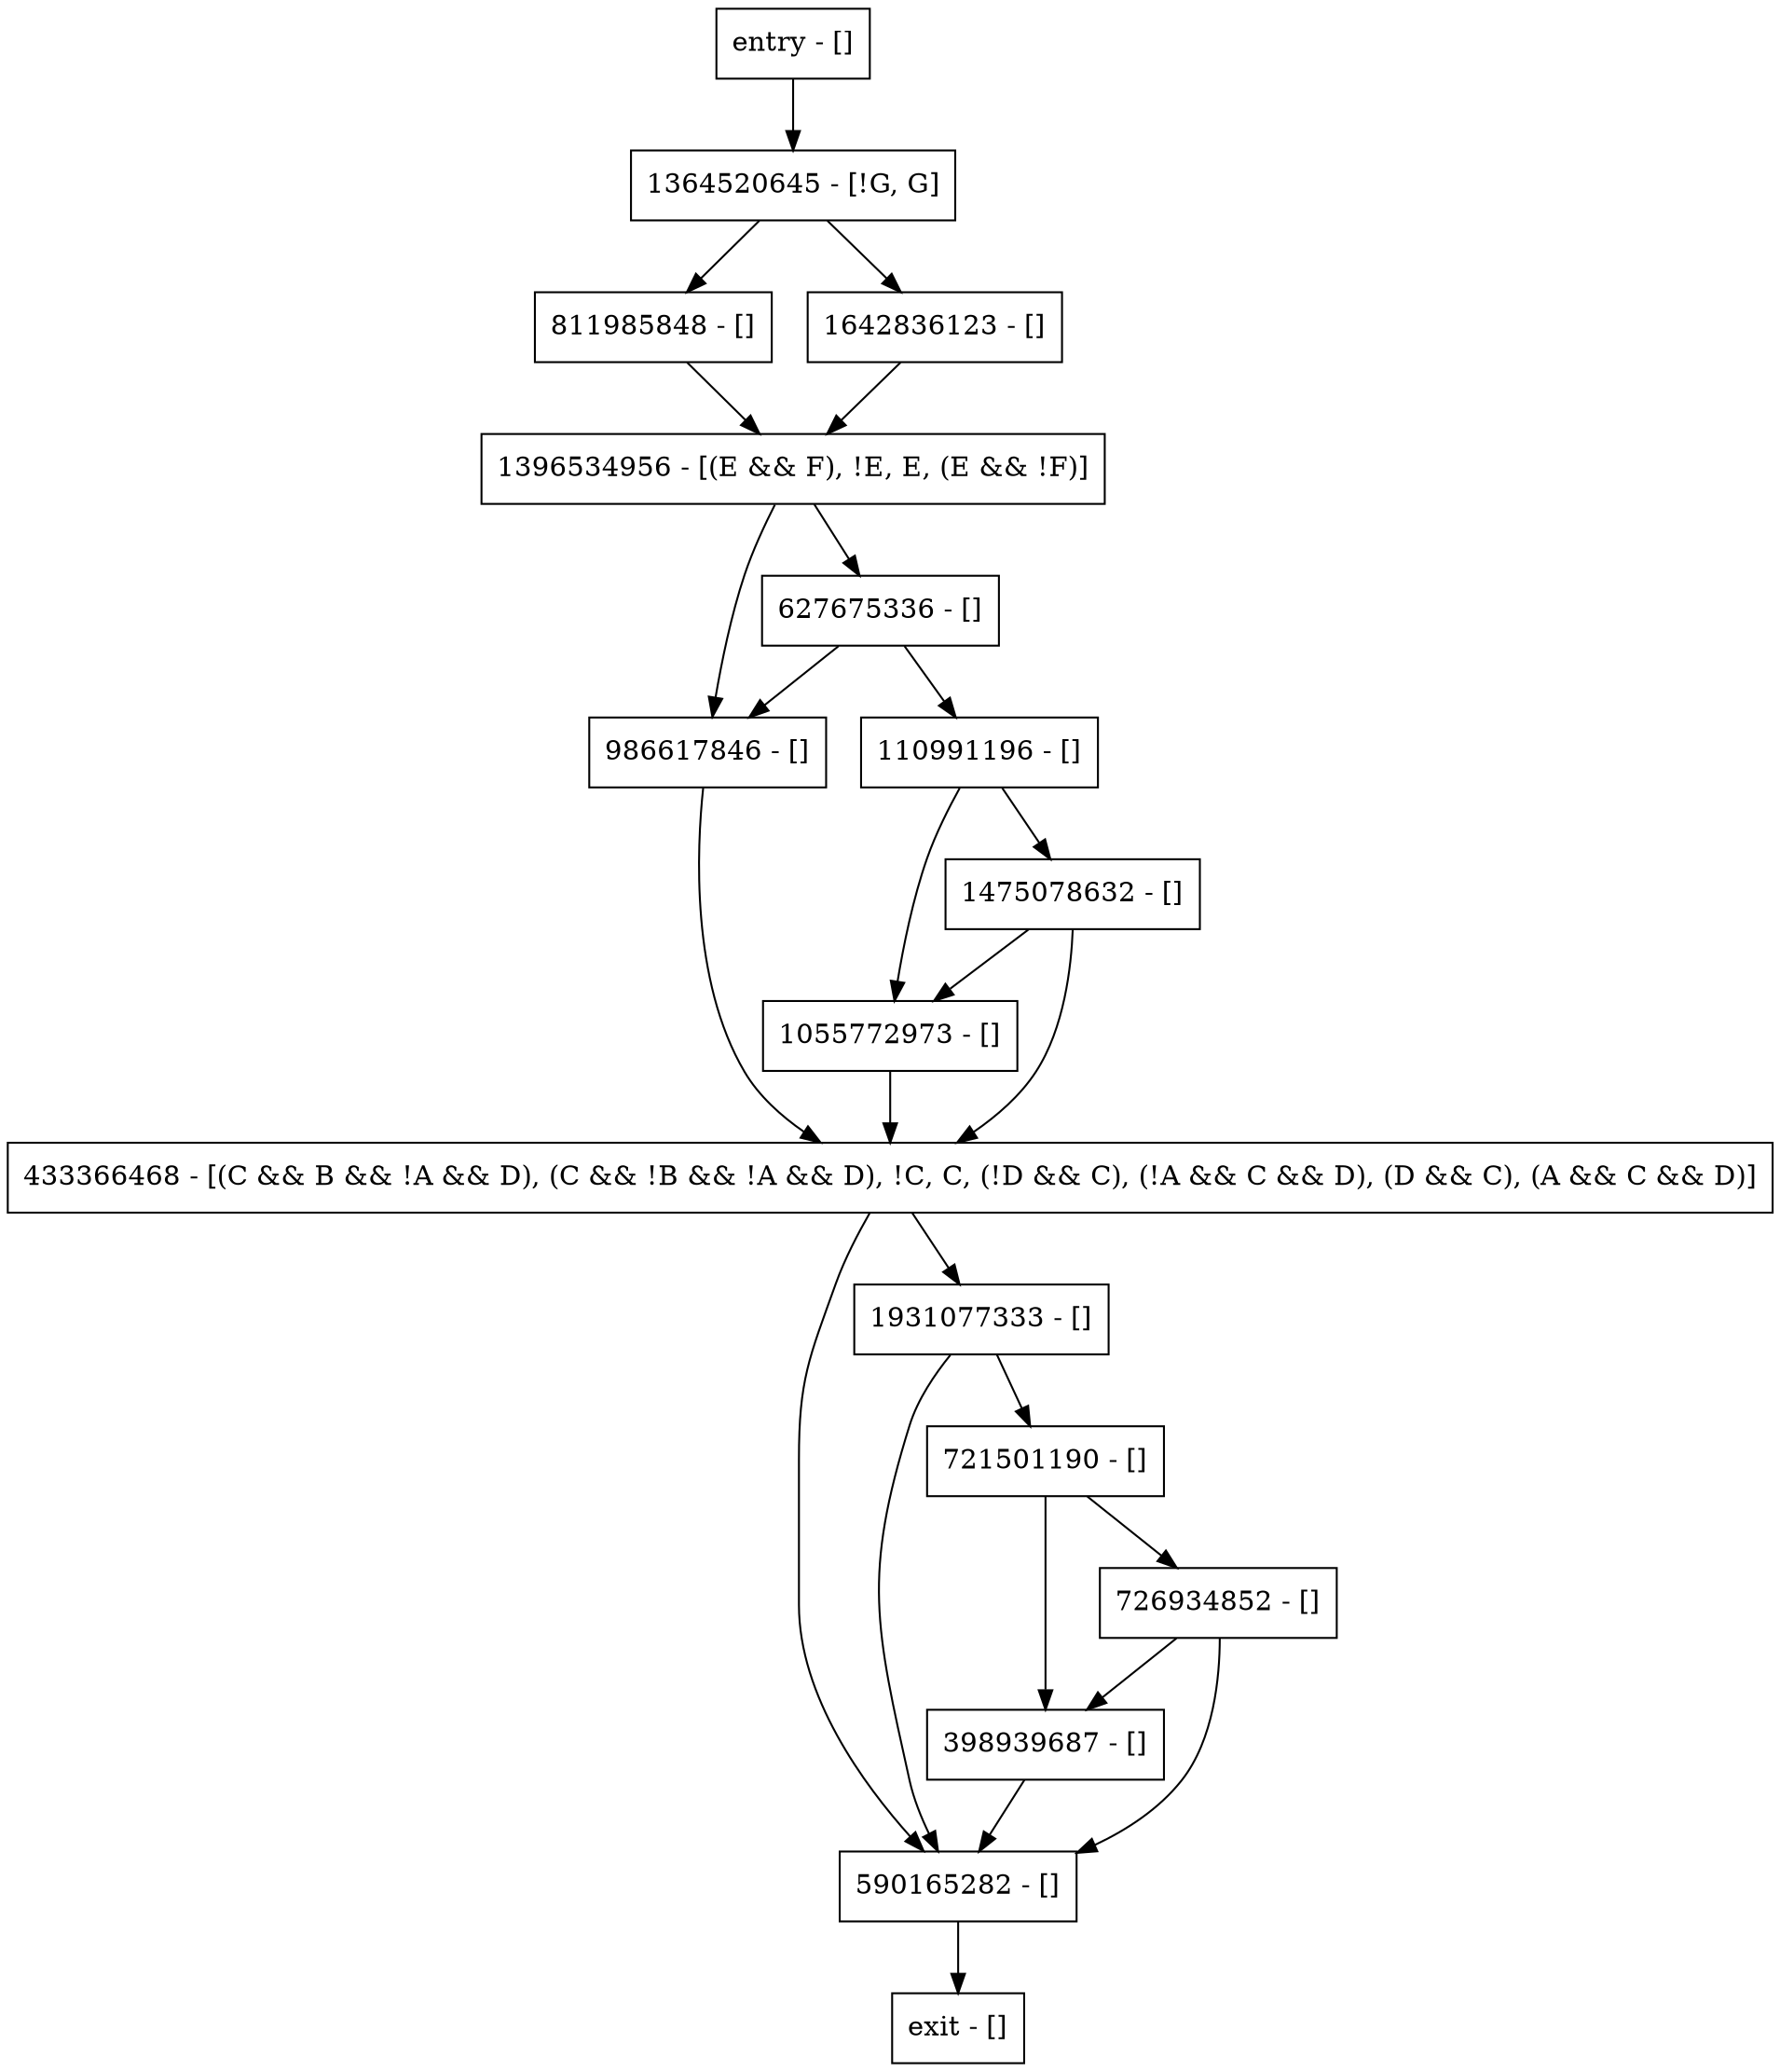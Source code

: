 digraph main {
node [shape=record];
590165282 [label="590165282 - []"];
721501190 [label="721501190 - []"];
1055772973 [label="1055772973 - []"];
398939687 [label="398939687 - []"];
811985848 [label="811985848 - []"];
1931077333 [label="1931077333 - []"];
433366468 [label="433366468 - [(C && B && !A && D), (C && !B && !A && D), !C, C, (!D && C), (!A && C && D), (D && C), (A && C && D)]"];
1475078632 [label="1475078632 - []"];
1642836123 [label="1642836123 - []"];
entry [label="entry - []"];
exit [label="exit - []"];
110991196 [label="110991196 - []"];
986617846 [label="986617846 - []"];
1364520645 [label="1364520645 - [!G, G]"];
627675336 [label="627675336 - []"];
726934852 [label="726934852 - []"];
1396534956 [label="1396534956 - [(E && F), !E, E, (E && !F)]"];
entry;
exit;
590165282 -> exit;
721501190 -> 398939687;
721501190 -> 726934852;
1055772973 -> 433366468;
398939687 -> 590165282;
811985848 -> 1396534956;
1931077333 -> 590165282;
1931077333 -> 721501190;
433366468 -> 590165282;
433366468 -> 1931077333;
1475078632 -> 1055772973;
1475078632 -> 433366468;
1642836123 -> 1396534956;
entry -> 1364520645;
110991196 -> 1055772973;
110991196 -> 1475078632;
986617846 -> 433366468;
1364520645 -> 1642836123;
1364520645 -> 811985848;
627675336 -> 110991196;
627675336 -> 986617846;
726934852 -> 590165282;
726934852 -> 398939687;
1396534956 -> 986617846;
1396534956 -> 627675336;
}
